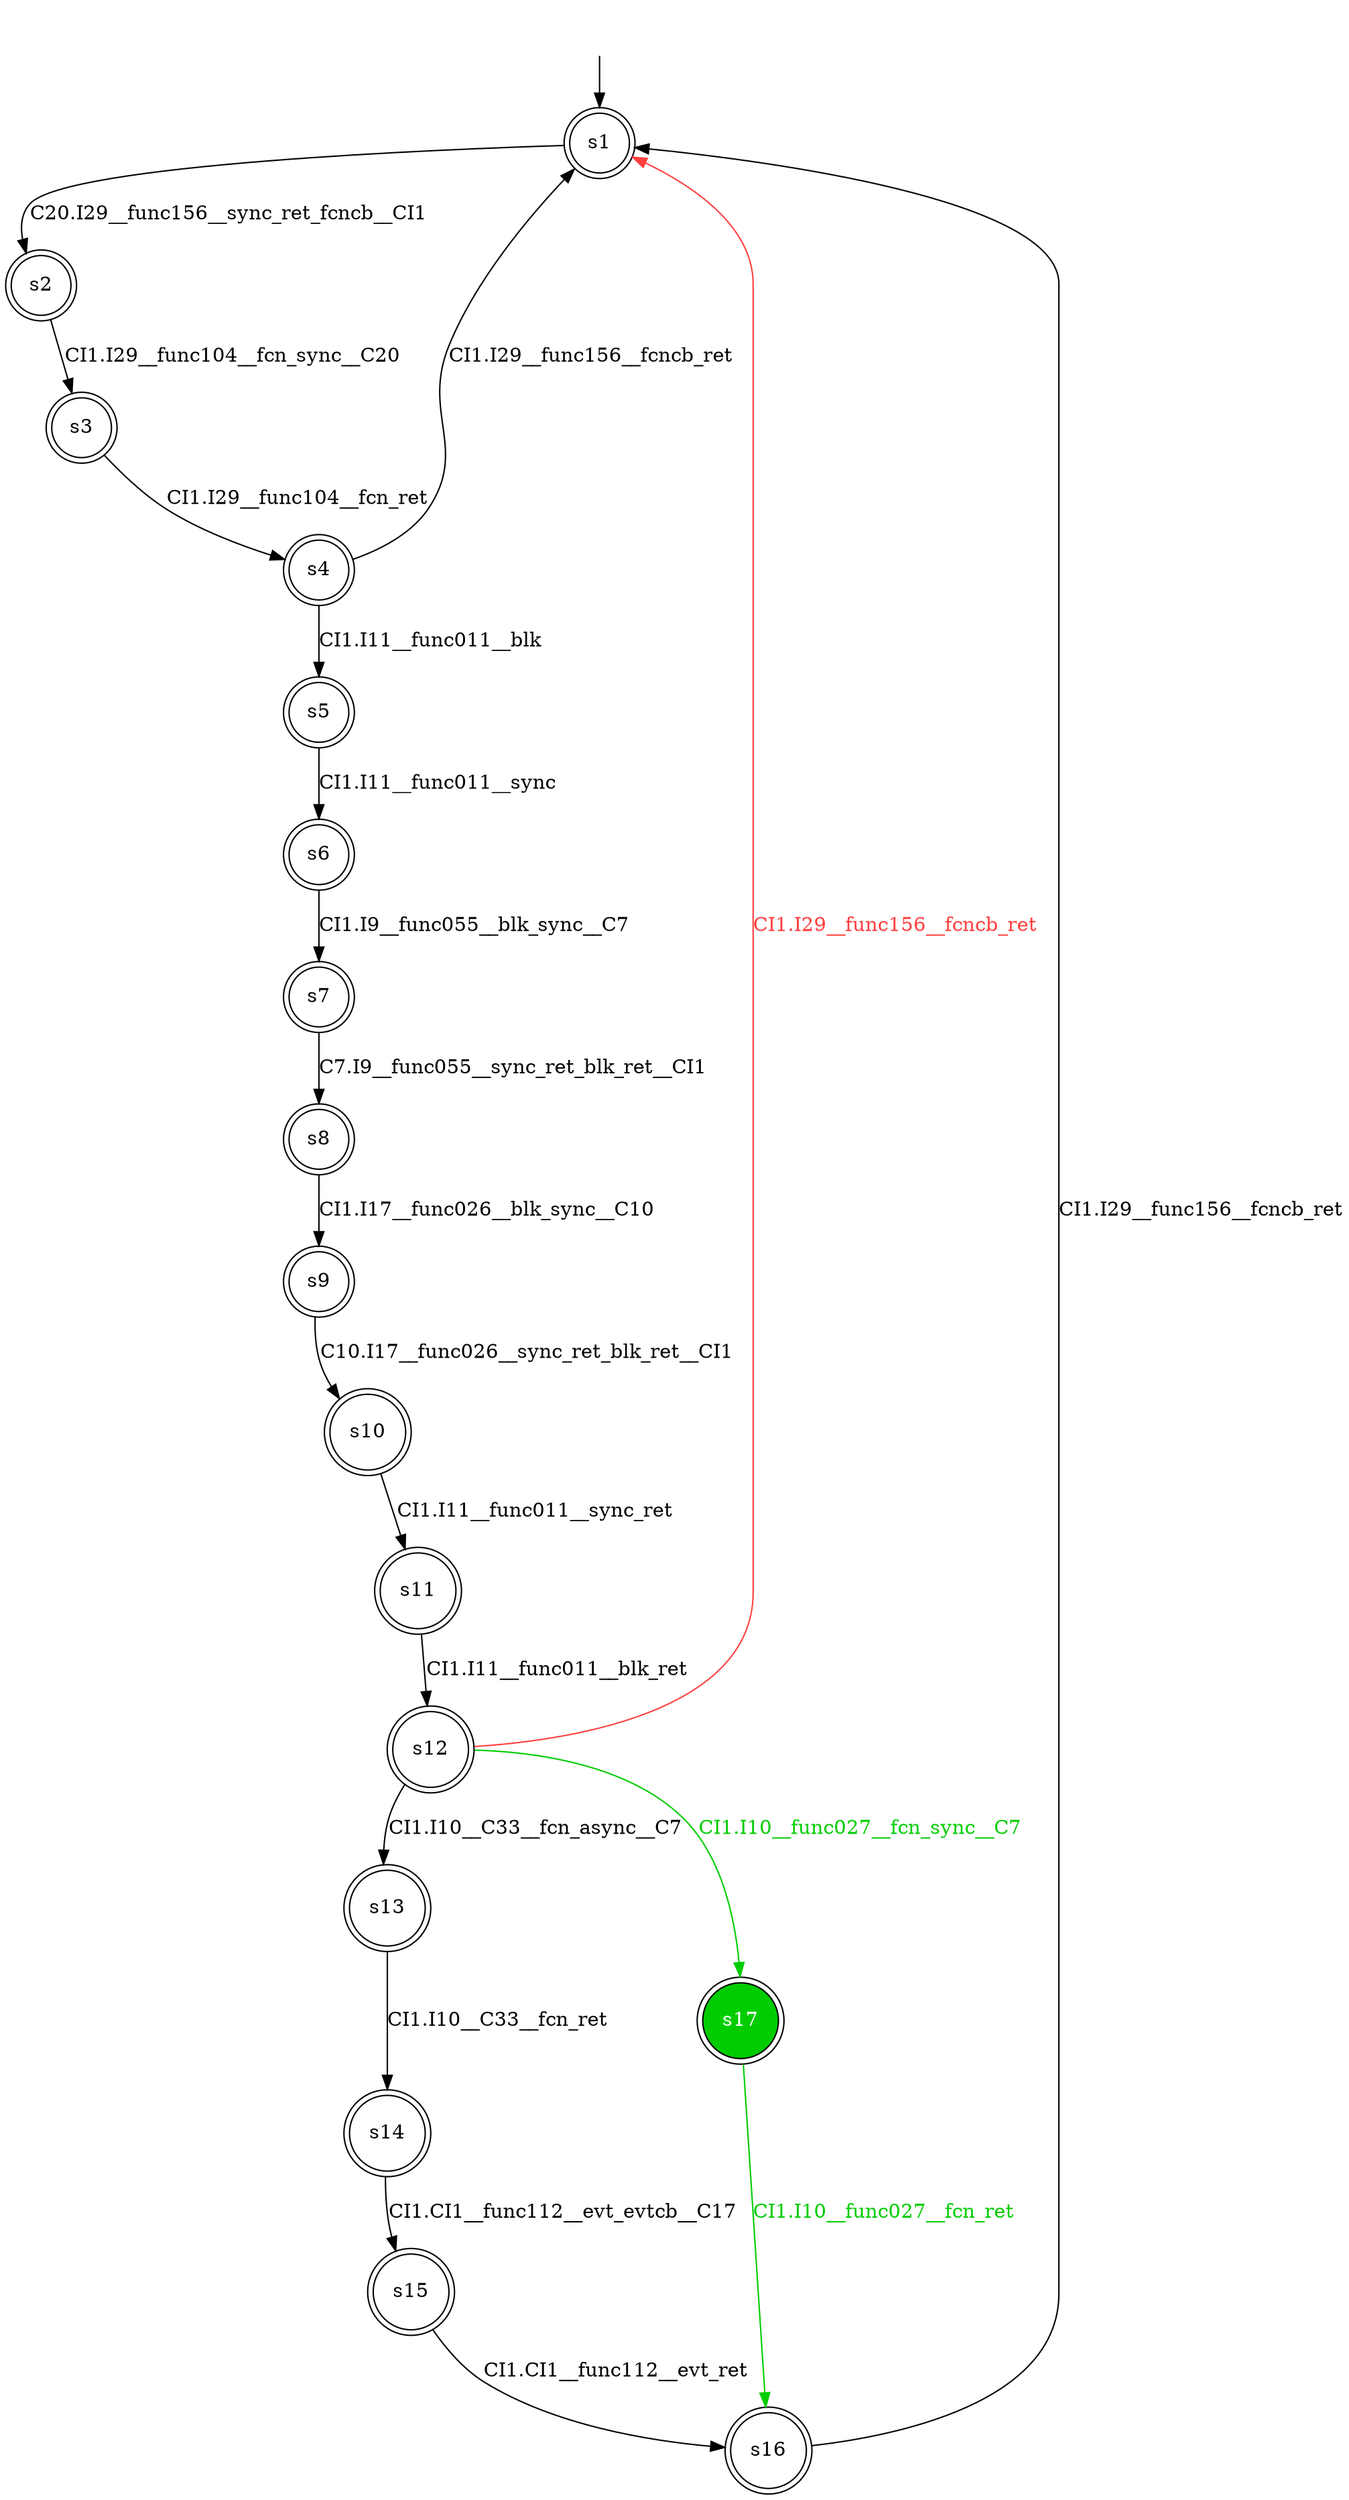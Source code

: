 digraph diffautomaton {
	1 [label=<s1> shape="doublecircle"];
	2 [label=<s2> shape="doublecircle"];
	3 [label=<s3> shape="doublecircle"];
	4 [label=<s4> shape="doublecircle"];
	5 [label=<s5> shape="doublecircle"];
	6 [label=<s6> shape="doublecircle"];
	7 [label=<s7> shape="doublecircle"];
	8 [label=<s8> shape="doublecircle"];
	9 [label=<s9> shape="doublecircle"];
	10 [label=<s10> shape="doublecircle"];
	11 [label=<s11> shape="doublecircle"];
	12 [label=<s12> shape="doublecircle"];
	13 [label=<s13> shape="doublecircle"];
	14 [label=<s14> shape="doublecircle"];
	15 [label=<s15> shape="doublecircle"];
	16 [label=<s16> shape="doublecircle"];
	17 [label=<s17> shape="doublecircle" fillcolor="#00cc00" fontcolor="#ffffff" style="filled"];
	__init1 [label=<> shape="none"];
	__init1 -> 1;
	1 -> 2 [label=<<font color="#000000">C20.I29__func156__sync_ret_fcncb__CI1</font>> id="1-0-2"];
	2 -> 3 [label=<<font color="#000000">CI1.I29__func104__fcn_sync__C20</font>> id="2-0-3"];
	3 -> 4 [label=<<font color="#000000">CI1.I29__func104__fcn_ret</font>> id="3-0-4"];
	4 -> 5 [label=<<font color="#000000">CI1.I11__func011__blk</font>> id="4-0-5"];
	4 -> 1 [label=<<font color="#000000">CI1.I29__func156__fcncb_ret</font>> id="4-1-1"];
	5 -> 6 [label=<<font color="#000000">CI1.I11__func011__sync</font>> id="5-0-6"];
	6 -> 7 [label=<<font color="#000000">CI1.I9__func055__blk_sync__C7</font>> id="6-0-7"];
	7 -> 8 [label=<<font color="#000000">C7.I9__func055__sync_ret_blk_ret__CI1</font>> id="7-0-8"];
	8 -> 9 [label=<<font color="#000000">CI1.I17__func026__blk_sync__C10</font>> id="8-0-9"];
	9 -> 10 [label=<<font color="#000000">C10.I17__func026__sync_ret_blk_ret__CI1</font>> id="9-0-10"];
	10 -> 11 [label=<<font color="#000000">CI1.I11__func011__sync_ret</font>> id="10-0-11"];
	11 -> 12 [label=<<font color="#000000">CI1.I11__func011__blk_ret</font>> id="11-0-12"];
	12 -> 1 [label=<<font color="#ff4040">CI1.I29__func156__fcncb_ret</font>> color="#ff4040" id="12-0-1"];
	12 -> 13 [label=<<font color="#000000">CI1.I10__C33__fcn_async__C7</font>> id="12-1-13"];
	12 -> 17 [label=<<font color="#00cc00">CI1.I10__func027__fcn_sync__C7</font>> color="#00cc00" id="12-2-17"];
	13 -> 14 [label=<<font color="#000000">CI1.I10__C33__fcn_ret</font>> id="13-0-14"];
	14 -> 15 [label=<<font color="#000000">CI1.CI1__func112__evt_evtcb__C17</font>> id="14-0-15"];
	15 -> 16 [label=<<font color="#000000">CI1.CI1__func112__evt_ret</font>> id="15-0-16"];
	16 -> 1 [label=<<font color="#000000">CI1.I29__func156__fcncb_ret</font>> id="16-0-1"];
	17 -> 16 [label=<<font color="#00cc00">CI1.I10__func027__fcn_ret</font>> color="#00cc00" id="17-0-16"];
}
